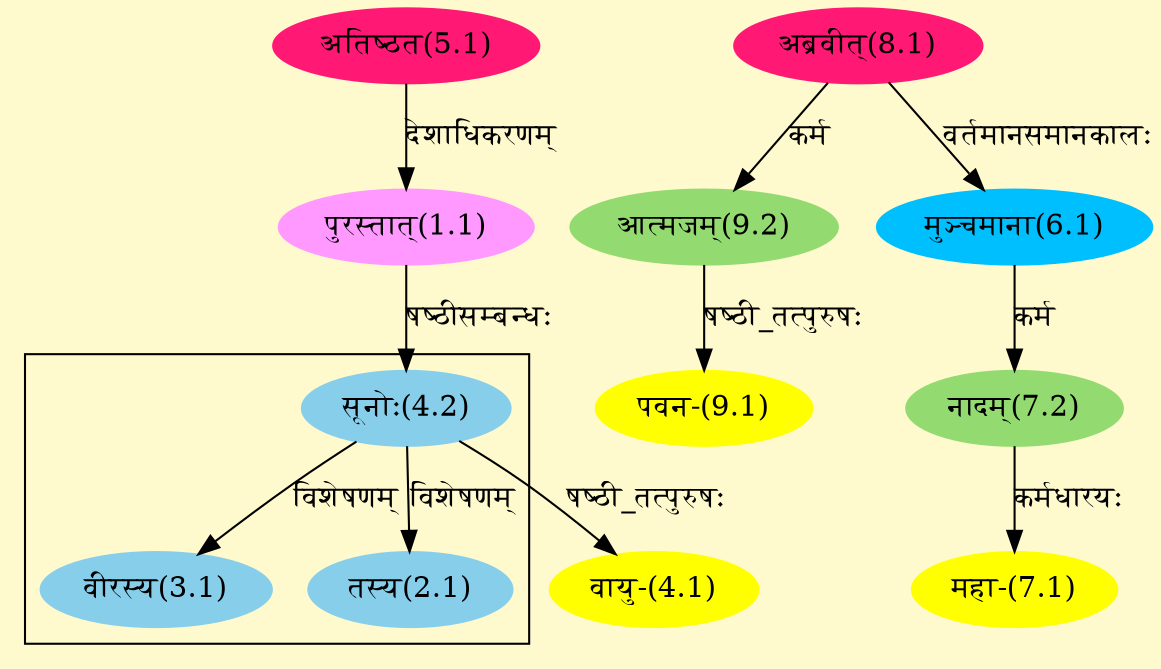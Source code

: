 digraph G{
rankdir=BT;
 compound=true;
 bgcolor="lemonchiffon1";

subgraph cluster_1{
Node2_1 [style=filled, color="#87CEEB" label = "तस्य(2.1)"]
Node4_2 [style=filled, color="#87CEEB" label = "सूनोः(4.2)"]
Node3_1 [style=filled, color="#87CEEB" label = "वीरस्य(3.1)"]

}
Node1_1 [style=filled, color="#FF99FF" label = "पुरस्तात्(1.1)"]
Node5_1 [style=filled, color="#FF1975" label = "अतिष्ठत(5.1)"]
Node4_1 [style=filled, color="#FFFF00" label = "वायु-(4.1)"]
Node4_2 [style=filled, color="#87CEEB" label = "सूनोः(4.2)"]
Node [style=filled, color="" label = "()"]
Node6_1 [style=filled, color="#00BFFF" label = "मुञ्चमाना(6.1)"]
Node8_1 [style=filled, color="#FF1975" label = "अब्रवीत्(8.1)"]
Node7_1 [style=filled, color="#FFFF00" label = "महा-(7.1)"]
Node7_2 [style=filled, color="#93DB70" label = "नादम्(7.2)"]
Node9_1 [style=filled, color="#FFFF00" label = "पवन-(9.1)"]
Node9_2 [style=filled, color="#93DB70" label = "आत्मजम्(9.2)"]
/* Start of Relations section */

Node1_1 -> Node5_1 [  label="देशाधिकरणम्"  dir="back" ]
Node2_1 -> Node4_2 [  label="विशेषणम्"  dir="back" ]
Node3_1 -> Node4_2 [  label="विशेषणम्"  dir="back" ]
Node4_1 -> Node4_2 [  label="षष्ठी_तत्पुरुषः"  dir="back" ]
Node4_2 -> Node1_1 [  label="षष्ठीसम्बन्धः"  dir="back" ]
Node6_1 -> Node8_1 [  label="वर्तमानसमानकालः"  dir="back" ]
Node7_1 -> Node7_2 [  label="कर्मधारयः"  dir="back" ]
Node7_2 -> Node6_1 [  label="कर्म"  dir="back" ]
Node9_1 -> Node9_2 [  label="षष्ठी_तत्पुरुषः"  dir="back" ]
Node9_2 -> Node8_1 [  label="कर्म"  dir="back" ]
}
